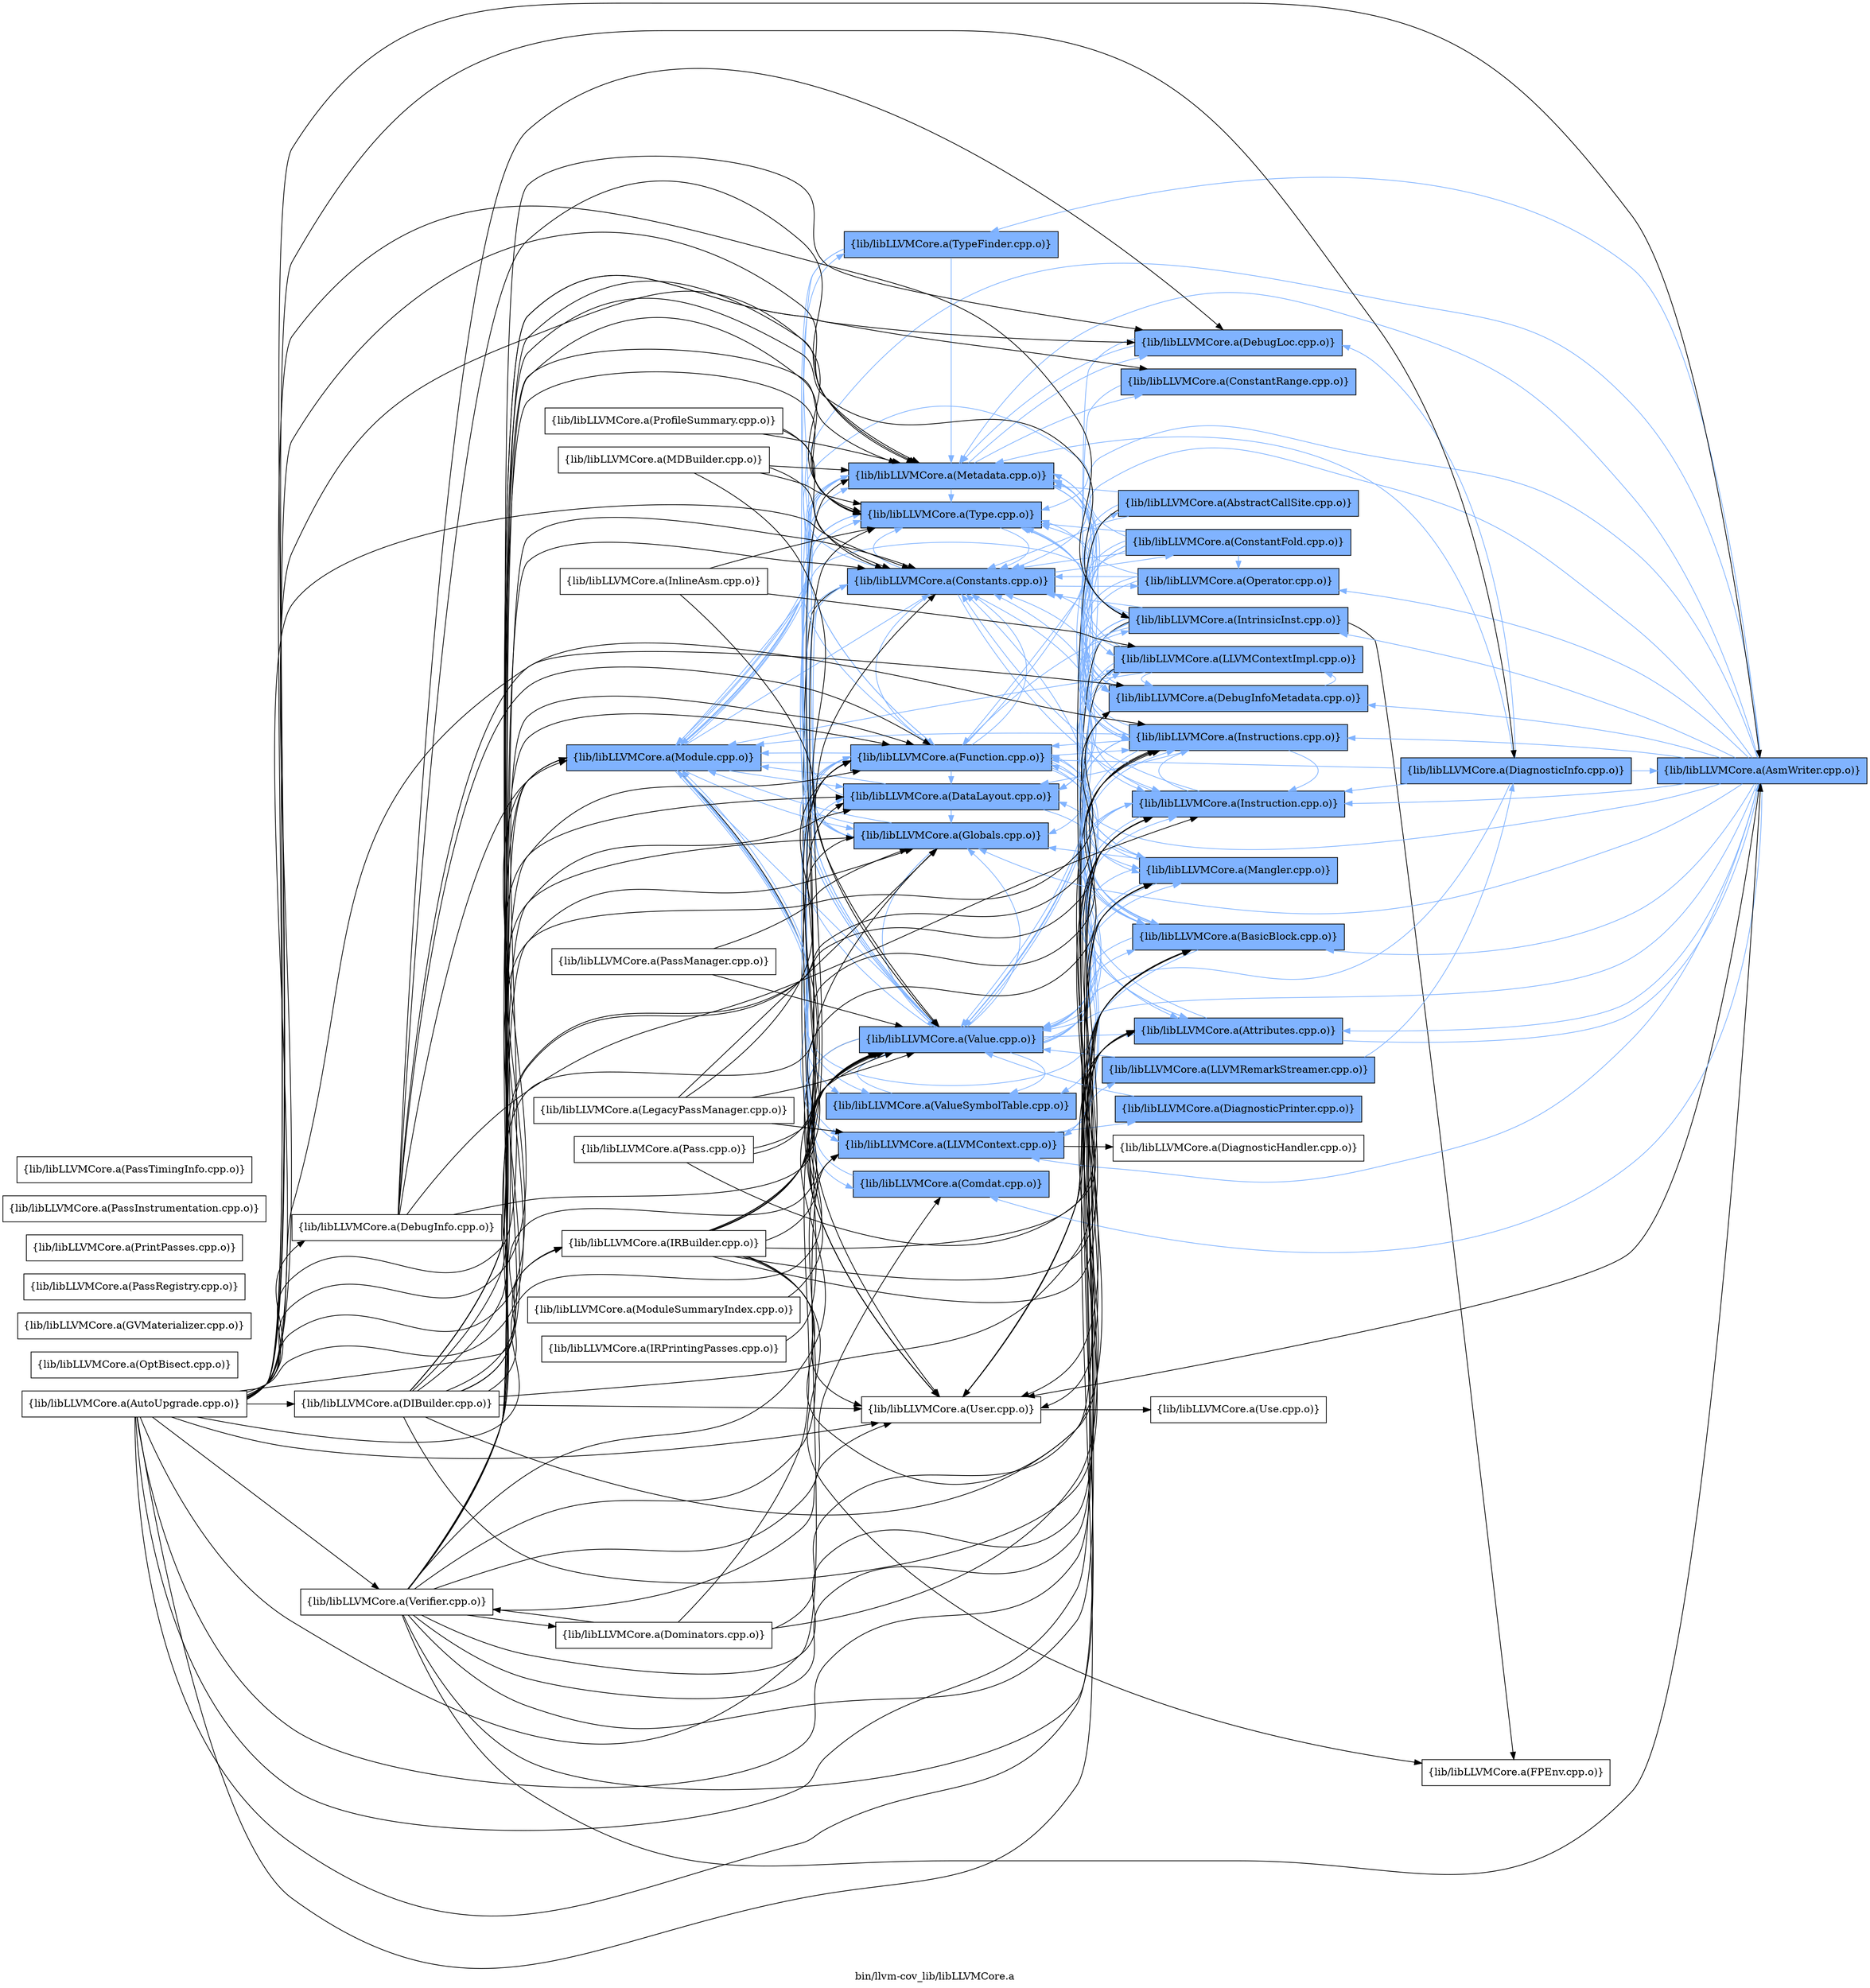digraph "bin/llvm-cov_lib/libLLVMCore.a" {
	label="bin/llvm-cov_lib/libLLVMCore.a";
	rankdir=LR;
	{ rank=same; Node0x55a7a48ea558;  }
	{ rank=same; Node0x55a7a48e69f8; Node0x55a7a48e7d08; Node0x55a7a48ecee8; Node0x55a7a48ee068; Node0x55a7a48e9fb8; Node0x55a7a48e8898; Node0x55a7a48e9d88; Node0x55a7a48e9608; Node0x55a7a48ed898; Node0x55a7a48ea198; Node0x55a7a48e9ab8; Node0x55a7a48ee1f8;  }
	{ rank=same; Node0x55a7a48e6818; Node0x55a7a48e9068; Node0x55a7a48e87f8; Node0x55a7a48ebf98; Node0x55a7a48eccb8; Node0x55a7a48e5b98; Node0x55a7a48e9838; Node0x55a7a48ed118; Node0x55a7a48ed7f8; Node0x55a7a48e88e8; Node0x55a7a48e8fc8; Node0x55a7a48e8208; Node0x55a7a48ea5a8; Node0x55a7a48e98d8; Node0x55a7a48ee608; Node0x55a7a48ee0b8; Node0x55a7a48ee7e8;  }
	{ rank=same; Node0x55a7a48ea558;  }
	{ rank=same; Node0x55a7a48e69f8; Node0x55a7a48e7d08; Node0x55a7a48ecee8; Node0x55a7a48ee068; Node0x55a7a48e9fb8; Node0x55a7a48e8898; Node0x55a7a48e9d88; Node0x55a7a48e9608; Node0x55a7a48ed898; Node0x55a7a48ea198; Node0x55a7a48e9ab8; Node0x55a7a48ee1f8;  }
	{ rank=same; Node0x55a7a48e6818; Node0x55a7a48e9068; Node0x55a7a48e87f8; Node0x55a7a48ebf98; Node0x55a7a48eccb8; Node0x55a7a48e5b98; Node0x55a7a48e9838; Node0x55a7a48ed118; Node0x55a7a48ed7f8; Node0x55a7a48e88e8; Node0x55a7a48e8fc8; Node0x55a7a48e8208; Node0x55a7a48ea5a8; Node0x55a7a48e98d8; Node0x55a7a48ee608; Node0x55a7a48ee0b8; Node0x55a7a48ee7e8;  }

	Node0x55a7a48ea558 [shape=record,shape=box,group=1,style=filled,fillcolor="0.600000 0.5 1",label="{lib/libLLVMCore.a(Module.cpp.o)}"];
	Node0x55a7a48ea558 -> Node0x55a7a48e69f8[color="0.600000 0.5 1"];
	Node0x55a7a48ea558 -> Node0x55a7a48e7d08[color="0.600000 0.5 1"];
	Node0x55a7a48ea558 -> Node0x55a7a48ecee8[color="0.600000 0.5 1"];
	Node0x55a7a48ea558 -> Node0x55a7a48ee068;
	Node0x55a7a48ea558 -> Node0x55a7a48e9fb8[color="0.600000 0.5 1"];
	Node0x55a7a48ea558 -> Node0x55a7a48e8898[color="0.600000 0.5 1"];
	Node0x55a7a48ea558 -> Node0x55a7a48e9d88[color="0.600000 0.5 1"];
	Node0x55a7a48ea558 -> Node0x55a7a48e9608[color="0.600000 0.5 1"];
	Node0x55a7a48ea558 -> Node0x55a7a48ed898[color="0.600000 0.5 1"];
	Node0x55a7a48ea558 -> Node0x55a7a48ea198[color="0.600000 0.5 1"];
	Node0x55a7a48ea558 -> Node0x55a7a48e9ab8[color="0.600000 0.5 1"];
	Node0x55a7a48ea558 -> Node0x55a7a48ee1f8[color="0.600000 0.5 1"];
	Node0x55a7a48e6818 [shape=record,shape=box,group=1,style=filled,fillcolor="0.600000 0.5 1",label="{lib/libLLVMCore.a(Mangler.cpp.o)}"];
	Node0x55a7a48e6818 -> Node0x55a7a48e69f8[color="0.600000 0.5 1"];
	Node0x55a7a48e6818 -> Node0x55a7a48e8898[color="0.600000 0.5 1"];
	Node0x55a7a48e6818 -> Node0x55a7a48ea558[color="0.600000 0.5 1"];
	Node0x55a7a48e6818 -> Node0x55a7a48e9d88[color="0.600000 0.5 1"];
	Node0x55a7a48e6818 -> Node0x55a7a48e9608[color="0.600000 0.5 1"];
	Node0x55a7a48e6818 -> Node0x55a7a48e8208[color="0.600000 0.5 1"];
	Node0x55a7a48e8898 [shape=record,shape=box,group=1,style=filled,fillcolor="0.600000 0.5 1",label="{lib/libLLVMCore.a(Value.cpp.o)}"];
	Node0x55a7a48e8898 -> Node0x55a7a48e6818[color="0.600000 0.5 1"];
	Node0x55a7a48e8898 -> Node0x55a7a48e69f8[color="0.600000 0.5 1"];
	Node0x55a7a48e8898 -> Node0x55a7a48e7d08[color="0.600000 0.5 1"];
	Node0x55a7a48e8898 -> Node0x55a7a48ecee8[color="0.600000 0.5 1"];
	Node0x55a7a48e8898 -> Node0x55a7a48ee068;
	Node0x55a7a48e8898 -> Node0x55a7a48e9fb8[color="0.600000 0.5 1"];
	Node0x55a7a48e8898 -> Node0x55a7a48e9068[color="0.600000 0.5 1"];
	Node0x55a7a48e8898 -> Node0x55a7a48ed7f8[color="0.600000 0.5 1"];
	Node0x55a7a48e8898 -> Node0x55a7a48e9d88[color="0.600000 0.5 1"];
	Node0x55a7a48e8898 -> Node0x55a7a48e9608[color="0.600000 0.5 1"];
	Node0x55a7a48e8898 -> Node0x55a7a48e8fc8[color="0.600000 0.5 1"];
	Node0x55a7a48e8898 -> Node0x55a7a48e87f8[color="0.600000 0.5 1"];
	Node0x55a7a48e8898 -> Node0x55a7a48e8208[color="0.600000 0.5 1"];
	Node0x55a7a48e8898 -> Node0x55a7a48ed898[color="0.600000 0.5 1"];
	Node0x55a7a48e8898 -> Node0x55a7a48ee1f8[color="0.600000 0.5 1"];
	Node0x55a7a48e9d88 [shape=record,shape=box,group=1,style=filled,fillcolor="0.600000 0.5 1",label="{lib/libLLVMCore.a(Globals.cpp.o)}"];
	Node0x55a7a48e9d88 -> Node0x55a7a48e7d08[color="0.600000 0.5 1"];
	Node0x55a7a48e9d88 -> Node0x55a7a48ecee8[color="0.600000 0.5 1"];
	Node0x55a7a48e9d88 -> Node0x55a7a48ee068;
	Node0x55a7a48e9d88 -> Node0x55a7a48e9fb8[color="0.600000 0.5 1"];
	Node0x55a7a48e9d88 -> Node0x55a7a48e8898[color="0.600000 0.5 1"];
	Node0x55a7a48e9d88 -> Node0x55a7a48ea558[color="0.600000 0.5 1"];
	Node0x55a7a48e9d88 -> Node0x55a7a48e9608[color="0.600000 0.5 1"];
	Node0x55a7a48e69f8 [shape=record,shape=box,group=1,style=filled,fillcolor="0.600000 0.5 1",label="{lib/libLLVMCore.a(DataLayout.cpp.o)}"];
	Node0x55a7a48e69f8 -> Node0x55a7a48e6818[color="0.600000 0.5 1"];
	Node0x55a7a48e69f8 -> Node0x55a7a48e7d08[color="0.600000 0.5 1"];
	Node0x55a7a48e69f8 -> Node0x55a7a48ea558[color="0.600000 0.5 1"];
	Node0x55a7a48e69f8 -> Node0x55a7a48e9d88[color="0.600000 0.5 1"];
	Node0x55a7a48e9608 [shape=record,shape=box,group=1,style=filled,fillcolor="0.600000 0.5 1",label="{lib/libLLVMCore.a(Function.cpp.o)}"];
	Node0x55a7a48e9608 -> Node0x55a7a48e6818[color="0.600000 0.5 1"];
	Node0x55a7a48e9608 -> Node0x55a7a48e69f8[color="0.600000 0.5 1"];
	Node0x55a7a48e9608 -> Node0x55a7a48e7d08[color="0.600000 0.5 1"];
	Node0x55a7a48e9608 -> Node0x55a7a48ecee8[color="0.600000 0.5 1"];
	Node0x55a7a48e9608 -> Node0x55a7a48ee068;
	Node0x55a7a48e9608 -> Node0x55a7a48ea5a8[color="0.600000 0.5 1"];
	Node0x55a7a48e9608 -> Node0x55a7a48e9fb8[color="0.600000 0.5 1"];
	Node0x55a7a48e9608 -> Node0x55a7a48e9068[color="0.600000 0.5 1"];
	Node0x55a7a48e9608 -> Node0x55a7a48e8898[color="0.600000 0.5 1"];
	Node0x55a7a48e9608 -> Node0x55a7a48ea558[color="0.600000 0.5 1"];
	Node0x55a7a48e9608 -> Node0x55a7a48e8fc8[color="0.600000 0.5 1"];
	Node0x55a7a48e9608 -> Node0x55a7a48e8208[color="0.600000 0.5 1"];
	Node0x55a7a48e9608 -> Node0x55a7a48ed898[color="0.600000 0.5 1"];
	Node0x55a7a48e9608 -> Node0x55a7a48ee1f8[color="0.600000 0.5 1"];
	Node0x55a7a48e9608 -> Node0x55a7a48e98d8[color="0.600000 0.5 1"];
	Node0x55a7a48e8208 [shape=record,shape=box,group=1,style=filled,fillcolor="0.600000 0.5 1",label="{lib/libLLVMCore.a(Attributes.cpp.o)}"];
	Node0x55a7a48e8208 -> Node0x55a7a48e9608[color="0.600000 0.5 1"];
	Node0x55a7a48e8208 -> Node0x55a7a48ed1b8[color="0.600000 0.5 1"];
	Node0x55a7a48e7d08 [shape=record,shape=box,group=1,style=filled,fillcolor="0.600000 0.5 1",label="{lib/libLLVMCore.a(Type.cpp.o)}"];
	Node0x55a7a48e7d08 -> Node0x55a7a48ecee8[color="0.600000 0.5 1"];
	Node0x55a7a48ecee8 [shape=record,shape=box,group=1,style=filled,fillcolor="0.600000 0.5 1",label="{lib/libLLVMCore.a(Constants.cpp.o)}"];
	Node0x55a7a48ecee8 -> Node0x55a7a48e7d08[color="0.600000 0.5 1"];
	Node0x55a7a48ecee8 -> Node0x55a7a48ee068;
	Node0x55a7a48ecee8 -> Node0x55a7a48e9068[color="0.600000 0.5 1"];
	Node0x55a7a48ecee8 -> Node0x55a7a48e8898[color="0.600000 0.5 1"];
	Node0x55a7a48ecee8 -> Node0x55a7a48e9d88[color="0.600000 0.5 1"];
	Node0x55a7a48ecee8 -> Node0x55a7a48e9608[color="0.600000 0.5 1"];
	Node0x55a7a48ecee8 -> Node0x55a7a48e87f8[color="0.600000 0.5 1"];
	Node0x55a7a48ecee8 -> Node0x55a7a48ebf98[color="0.600000 0.5 1"];
	Node0x55a7a48ecee8 -> Node0x55a7a48eccb8[color="0.600000 0.5 1"];
	Node0x55a7a48ee068 [shape=record,shape=box,group=0,label="{lib/libLLVMCore.a(User.cpp.o)}"];
	Node0x55a7a48ee068 -> Node0x55a7a48e5b98;
	Node0x55a7a48e9068 [shape=record,shape=box,group=1,style=filled,fillcolor="0.600000 0.5 1",label="{lib/libLLVMCore.a(Instructions.cpp.o)}"];
	Node0x55a7a48e9068 -> Node0x55a7a48e6818[color="0.600000 0.5 1"];
	Node0x55a7a48e9068 -> Node0x55a7a48e69f8[color="0.600000 0.5 1"];
	Node0x55a7a48e9068 -> Node0x55a7a48e7d08[color="0.600000 0.5 1"];
	Node0x55a7a48e9068 -> Node0x55a7a48ecee8[color="0.600000 0.5 1"];
	Node0x55a7a48e9068 -> Node0x55a7a48ee068;
	Node0x55a7a48e9068 -> Node0x55a7a48e9fb8[color="0.600000 0.5 1"];
	Node0x55a7a48e9068 -> Node0x55a7a48e8898[color="0.600000 0.5 1"];
	Node0x55a7a48e9068 -> Node0x55a7a48ed7f8[color="0.600000 0.5 1"];
	Node0x55a7a48e9068 -> Node0x55a7a48ea558[color="0.600000 0.5 1"];
	Node0x55a7a48e9068 -> Node0x55a7a48e9608[color="0.600000 0.5 1"];
	Node0x55a7a48e9068 -> Node0x55a7a48e8fc8[color="0.600000 0.5 1"];
	Node0x55a7a48e9068 -> Node0x55a7a48e87f8[color="0.600000 0.5 1"];
	Node0x55a7a48e9068 -> Node0x55a7a48e8208[color="0.600000 0.5 1"];
	Node0x55a7a48e87f8 [shape=record,shape=box,group=1,style=filled,fillcolor="0.600000 0.5 1",label="{lib/libLLVMCore.a(Instruction.cpp.o)}"];
	Node0x55a7a48e87f8 -> Node0x55a7a48ecee8[color="0.600000 0.5 1"];
	Node0x55a7a48e87f8 -> Node0x55a7a48ee068;
	Node0x55a7a48e87f8 -> Node0x55a7a48e9fb8[color="0.600000 0.5 1"];
	Node0x55a7a48e87f8 -> Node0x55a7a48e9068[color="0.600000 0.5 1"];
	Node0x55a7a48e87f8 -> Node0x55a7a48e8898[color="0.600000 0.5 1"];
	Node0x55a7a48e87f8 -> Node0x55a7a48e8fc8[color="0.600000 0.5 1"];
	Node0x55a7a48e87f8 -> Node0x55a7a48e8208[color="0.600000 0.5 1"];
	Node0x55a7a48ebf98 [shape=record,shape=box,group=1,style=filled,fillcolor="0.600000 0.5 1",label="{lib/libLLVMCore.a(Operator.cpp.o)}"];
	Node0x55a7a48ebf98 -> Node0x55a7a48e6818[color="0.600000 0.5 1"];
	Node0x55a7a48ebf98 -> Node0x55a7a48e69f8[color="0.600000 0.5 1"];
	Node0x55a7a48ebf98 -> Node0x55a7a48e7d08[color="0.600000 0.5 1"];
	Node0x55a7a48ebf98 -> Node0x55a7a48ecee8[color="0.600000 0.5 1"];
	Node0x55a7a48eccb8 [shape=record,shape=box,group=1,style=filled,fillcolor="0.600000 0.5 1",label="{lib/libLLVMCore.a(ConstantFold.cpp.o)}"];
	Node0x55a7a48eccb8 -> Node0x55a7a48e7d08[color="0.600000 0.5 1"];
	Node0x55a7a48eccb8 -> Node0x55a7a48ecee8[color="0.600000 0.5 1"];
	Node0x55a7a48eccb8 -> Node0x55a7a48e9068[color="0.600000 0.5 1"];
	Node0x55a7a48eccb8 -> Node0x55a7a48e8898[color="0.600000 0.5 1"];
	Node0x55a7a48eccb8 -> Node0x55a7a48ea558[color="0.600000 0.5 1"];
	Node0x55a7a48eccb8 -> Node0x55a7a48e9d88[color="0.600000 0.5 1"];
	Node0x55a7a48eccb8 -> Node0x55a7a48e9608[color="0.600000 0.5 1"];
	Node0x55a7a48eccb8 -> Node0x55a7a48ebf98[color="0.600000 0.5 1"];
	Node0x55a7a48e5b98 [shape=record,shape=box,group=0,label="{lib/libLLVMCore.a(Use.cpp.o)}"];
	Node0x55a7a48ea5a8 [shape=record,shape=box,group=1,style=filled,fillcolor="0.600000 0.5 1",label="{lib/libLLVMCore.a(IntrinsicInst.cpp.o)}"];
	Node0x55a7a48ea5a8 -> Node0x55a7a48e6818[color="0.600000 0.5 1"];
	Node0x55a7a48ea5a8 -> Node0x55a7a48e69f8[color="0.600000 0.5 1"];
	Node0x55a7a48ea5a8 -> Node0x55a7a48e7d08[color="0.600000 0.5 1"];
	Node0x55a7a48ea5a8 -> Node0x55a7a48ecee8[color="0.600000 0.5 1"];
	Node0x55a7a48ea5a8 -> Node0x55a7a48ee068;
	Node0x55a7a48ea5a8 -> Node0x55a7a48e9fb8[color="0.600000 0.5 1"];
	Node0x55a7a48ea5a8 -> Node0x55a7a48e9068[color="0.600000 0.5 1"];
	Node0x55a7a48ea5a8 -> Node0x55a7a48e8898[color="0.600000 0.5 1"];
	Node0x55a7a48ea5a8 -> Node0x55a7a48ed118[color="0.600000 0.5 1"];
	Node0x55a7a48ea5a8 -> Node0x55a7a48ea558[color="0.600000 0.5 1"];
	Node0x55a7a48ea5a8 -> Node0x55a7a48e8fc8[color="0.600000 0.5 1"];
	Node0x55a7a48ea5a8 -> Node0x55a7a48e87f8[color="0.600000 0.5 1"];
	Node0x55a7a48ea5a8 -> Node0x55a7a48ec0d8;
	Node0x55a7a48e9fb8 [shape=record,shape=box,group=1,style=filled,fillcolor="0.600000 0.5 1",label="{lib/libLLVMCore.a(Metadata.cpp.o)}"];
	Node0x55a7a48e9fb8 -> Node0x55a7a48e7d08[color="0.600000 0.5 1"];
	Node0x55a7a48e9fb8 -> Node0x55a7a48ecee8[color="0.600000 0.5 1"];
	Node0x55a7a48e9fb8 -> Node0x55a7a48e9838[color="0.600000 0.5 1"];
	Node0x55a7a48e9fb8 -> Node0x55a7a48e8898[color="0.600000 0.5 1"];
	Node0x55a7a48e9fb8 -> Node0x55a7a48ed118[color="0.600000 0.5 1"];
	Node0x55a7a48e9fb8 -> Node0x55a7a48ed7f8[color="0.600000 0.5 1"];
	Node0x55a7a48e9fb8 -> Node0x55a7a48ea558[color="0.600000 0.5 1"];
	Node0x55a7a48e9fb8 -> Node0x55a7a48ed898[color="0.600000 0.5 1"];
	Node0x55a7a48e9fb8 -> Node0x55a7a48e88e8[color="0.600000 0.5 1"];
	Node0x55a7a48ed118 [shape=record,shape=box,group=1,style=filled,fillcolor="0.600000 0.5 1",label="{lib/libLLVMCore.a(DebugInfoMetadata.cpp.o)}"];
	Node0x55a7a48ed118 -> Node0x55a7a48e7d08[color="0.600000 0.5 1"];
	Node0x55a7a48ed118 -> Node0x55a7a48ecee8[color="0.600000 0.5 1"];
	Node0x55a7a48ed118 -> Node0x55a7a48e9fb8[color="0.600000 0.5 1"];
	Node0x55a7a48ed118 -> Node0x55a7a48ed7f8[color="0.600000 0.5 1"];
	Node0x55a7a48ed118 -> Node0x55a7a48ed898[color="0.600000 0.5 1"];
	Node0x55a7a48e8fc8 [shape=record,shape=box,group=1,style=filled,fillcolor="0.600000 0.5 1",label="{lib/libLLVMCore.a(BasicBlock.cpp.o)}"];
	Node0x55a7a48e8fc8 -> Node0x55a7a48e7d08[color="0.600000 0.5 1"];
	Node0x55a7a48e8fc8 -> Node0x55a7a48ecee8[color="0.600000 0.5 1"];
	Node0x55a7a48e8fc8 -> Node0x55a7a48ee068;
	Node0x55a7a48e8fc8 -> Node0x55a7a48e9fb8[color="0.600000 0.5 1"];
	Node0x55a7a48e8fc8 -> Node0x55a7a48e8898[color="0.600000 0.5 1"];
	Node0x55a7a48e8fc8 -> Node0x55a7a48e87f8[color="0.600000 0.5 1"];
	Node0x55a7a48e8fc8 -> Node0x55a7a48ee1f8[color="0.600000 0.5 1"];
	Node0x55a7a48ec0d8 [shape=record,shape=box,group=0,label="{lib/libLLVMCore.a(FPEnv.cpp.o)}"];
	Node0x55a7a48e9838 [shape=record,shape=box,group=1,style=filled,fillcolor="0.600000 0.5 1",label="{lib/libLLVMCore.a(ConstantRange.cpp.o)}"];
	Node0x55a7a48e9838 -> Node0x55a7a48e9068[color="0.600000 0.5 1"];
	Node0x55a7a48ed7f8 [shape=record,shape=box,group=1,style=filled,fillcolor="0.600000 0.5 1",label="{lib/libLLVMCore.a(LLVMContextImpl.cpp.o)}"];
	Node0x55a7a48ed7f8 -> Node0x55a7a48ecee8[color="0.600000 0.5 1"];
	Node0x55a7a48ed7f8 -> Node0x55a7a48ee068;
	Node0x55a7a48ed7f8 -> Node0x55a7a48e9fb8[color="0.600000 0.5 1"];
	Node0x55a7a48ed7f8 -> Node0x55a7a48e8898[color="0.600000 0.5 1"];
	Node0x55a7a48ed7f8 -> Node0x55a7a48ed118[color="0.600000 0.5 1"];
	Node0x55a7a48ed7f8 -> Node0x55a7a48ea558[color="0.600000 0.5 1"];
	Node0x55a7a48ed898 [shape=record,shape=box,group=1,style=filled,fillcolor="0.600000 0.5 1",label="{lib/libLLVMCore.a(LLVMContext.cpp.o)}"];
	Node0x55a7a48ed898 -> Node0x55a7a48ed7f8[color="0.600000 0.5 1"];
	Node0x55a7a48ed898 -> Node0x55a7a48ee608;
	Node0x55a7a48ed898 -> Node0x55a7a48ee0b8[color="0.600000 0.5 1"];
	Node0x55a7a48ed898 -> Node0x55a7a48ee7e8[color="0.600000 0.5 1"];
	Node0x55a7a48e88e8 [shape=record,shape=box,group=1,style=filled,fillcolor="0.600000 0.5 1",label="{lib/libLLVMCore.a(DebugLoc.cpp.o)}"];
	Node0x55a7a48e88e8 -> Node0x55a7a48e9fb8[color="0.600000 0.5 1"];
	Node0x55a7a48e88e8 -> Node0x55a7a48ed118[color="0.600000 0.5 1"];
	Node0x55a7a48ee1f8 [shape=record,shape=box,group=1,style=filled,fillcolor="0.600000 0.5 1",label="{lib/libLLVMCore.a(ValueSymbolTable.cpp.o)}"];
	Node0x55a7a48ee1f8 -> Node0x55a7a48e8898[color="0.600000 0.5 1"];
	Node0x55a7a48e81b8 [shape=record,shape=box,group=0,label="{lib/libLLVMCore.a(DebugInfo.cpp.o)}"];
	Node0x55a7a48e81b8 -> Node0x55a7a48e9fb8;
	Node0x55a7a48e81b8 -> Node0x55a7a48e8898;
	Node0x55a7a48e81b8 -> Node0x55a7a48ed118;
	Node0x55a7a48e81b8 -> Node0x55a7a48ea558;
	Node0x55a7a48e81b8 -> Node0x55a7a48e9608;
	Node0x55a7a48e81b8 -> Node0x55a7a48e87f8;
	Node0x55a7a48e81b8 -> Node0x55a7a48e88e8;
	Node0x55a7a48edfc8 [shape=record,shape=box,group=0,label="{lib/libLLVMCore.a(OptBisect.cpp.o)}"];
	Node0x55a7a48ee608 [shape=record,shape=box,group=0,label="{lib/libLLVMCore.a(DiagnosticHandler.cpp.o)}"];
	Node0x55a7a48ea198 [shape=record,shape=box,group=1,style=filled,fillcolor="0.600000 0.5 1",label="{lib/libLLVMCore.a(Comdat.cpp.o)}"];
	Node0x55a7a48ea198 -> Node0x55a7a48ea558[color="0.600000 0.5 1"];
	Node0x55a7a48e9ab8 [shape=record,shape=box,group=1,style=filled,fillcolor="0.600000 0.5 1",label="{lib/libLLVMCore.a(TypeFinder.cpp.o)}"];
	Node0x55a7a48e9ab8 -> Node0x55a7a48e9fb8[color="0.600000 0.5 1"];
	Node0x55a7a48e9ab8 -> Node0x55a7a48e9d88[color="0.600000 0.5 1"];
	Node0x55a7a48e9ab8 -> Node0x55a7a48e9608[color="0.600000 0.5 1"];
	Node0x55a7a48e98d8 [shape=record,shape=box,group=1,style=filled,fillcolor="0.600000 0.5 1",label="{lib/libLLVMCore.a(AbstractCallSite.cpp.o)}"];
	Node0x55a7a48e98d8 -> Node0x55a7a48ecee8[color="0.600000 0.5 1"];
	Node0x55a7a48e98d8 -> Node0x55a7a48ee068;
	Node0x55a7a48e98d8 -> Node0x55a7a48e9fb8[color="0.600000 0.5 1"];
	Node0x55a7a48e98d8 -> Node0x55a7a48e9068[color="0.600000 0.5 1"];
	Node0x55a7a48ed1b8 [shape=record,shape=box,group=1,style=filled,fillcolor="0.600000 0.5 1",label="{lib/libLLVMCore.a(AsmWriter.cpp.o)}"];
	Node0x55a7a48ed1b8 -> Node0x55a7a48e7d08[color="0.600000 0.5 1"];
	Node0x55a7a48ed1b8 -> Node0x55a7a48ecee8[color="0.600000 0.5 1"];
	Node0x55a7a48ed1b8 -> Node0x55a7a48ee068;
	Node0x55a7a48ed1b8 -> Node0x55a7a48ea5a8[color="0.600000 0.5 1"];
	Node0x55a7a48ed1b8 -> Node0x55a7a48e9fb8[color="0.600000 0.5 1"];
	Node0x55a7a48ed1b8 -> Node0x55a7a48e9068[color="0.600000 0.5 1"];
	Node0x55a7a48ed1b8 -> Node0x55a7a48e8898[color="0.600000 0.5 1"];
	Node0x55a7a48ed1b8 -> Node0x55a7a48ed118[color="0.600000 0.5 1"];
	Node0x55a7a48ed1b8 -> Node0x55a7a48ea558[color="0.600000 0.5 1"];
	Node0x55a7a48ed1b8 -> Node0x55a7a48e9d88[color="0.600000 0.5 1"];
	Node0x55a7a48ed1b8 -> Node0x55a7a48e9608[color="0.600000 0.5 1"];
	Node0x55a7a48ed1b8 -> Node0x55a7a48e8fc8[color="0.600000 0.5 1"];
	Node0x55a7a48ed1b8 -> Node0x55a7a48e87f8[color="0.600000 0.5 1"];
	Node0x55a7a48ed1b8 -> Node0x55a7a48e8208[color="0.600000 0.5 1"];
	Node0x55a7a48ed1b8 -> Node0x55a7a48ed898[color="0.600000 0.5 1"];
	Node0x55a7a48ed1b8 -> Node0x55a7a48ea198[color="0.600000 0.5 1"];
	Node0x55a7a48ed1b8 -> Node0x55a7a48e9ab8[color="0.600000 0.5 1"];
	Node0x55a7a48ed1b8 -> Node0x55a7a48ebf98[color="0.600000 0.5 1"];
	Node0x55a7a48ee0b8 [shape=record,shape=box,group=1,style=filled,fillcolor="0.600000 0.5 1",label="{lib/libLLVMCore.a(DiagnosticPrinter.cpp.o)}"];
	Node0x55a7a48ee0b8 -> Node0x55a7a48e8898[color="0.600000 0.5 1"];
	Node0x55a7a48ee7e8 [shape=record,shape=box,group=1,style=filled,fillcolor="0.600000 0.5 1",label="{lib/libLLVMCore.a(LLVMRemarkStreamer.cpp.o)}"];
	Node0x55a7a48ee7e8 -> Node0x55a7a48e8898[color="0.600000 0.5 1"];
	Node0x55a7a48ee7e8 -> Node0x55a7a48eefb8[color="0.600000 0.5 1"];
	Node0x55a7a48eefb8 [shape=record,shape=box,group=1,style=filled,fillcolor="0.600000 0.5 1",label="{lib/libLLVMCore.a(DiagnosticInfo.cpp.o)}"];
	Node0x55a7a48eefb8 -> Node0x55a7a48e9fb8[color="0.600000 0.5 1"];
	Node0x55a7a48eefb8 -> Node0x55a7a48e8898[color="0.600000 0.5 1"];
	Node0x55a7a48eefb8 -> Node0x55a7a48e9608[color="0.600000 0.5 1"];
	Node0x55a7a48eefb8 -> Node0x55a7a48e87f8[color="0.600000 0.5 1"];
	Node0x55a7a48eefb8 -> Node0x55a7a48ed1b8[color="0.600000 0.5 1"];
	Node0x55a7a48eefb8 -> Node0x55a7a48e88e8[color="0.600000 0.5 1"];
	Node0x55a7a48ec6c8 [shape=record,shape=box,group=0,label="{lib/libLLVMCore.a(ModuleSummaryIndex.cpp.o)}"];
	Node0x55a7a48ec6c8 -> Node0x55a7a48e8898;
	Node0x55a7a48e96a8 [shape=record,shape=box,group=0,label="{lib/libLLVMCore.a(MDBuilder.cpp.o)}"];
	Node0x55a7a48e96a8 -> Node0x55a7a48e7d08;
	Node0x55a7a48e96a8 -> Node0x55a7a48ecee8;
	Node0x55a7a48e96a8 -> Node0x55a7a48e9fb8;
	Node0x55a7a48e96a8 -> Node0x55a7a48e8898;
	Node0x55a7a48e87a8 [shape=record,shape=box,group=0,label="{lib/libLLVMCore.a(ProfileSummary.cpp.o)}"];
	Node0x55a7a48e87a8 -> Node0x55a7a48e7d08;
	Node0x55a7a48e87a8 -> Node0x55a7a48ecee8;
	Node0x55a7a48e87a8 -> Node0x55a7a48e9fb8;
	Node0x55a7a48e8f28 [shape=record,shape=box,group=0,label="{lib/libLLVMCore.a(DIBuilder.cpp.o)}"];
	Node0x55a7a48e8f28 -> Node0x55a7a48e7d08;
	Node0x55a7a48e8f28 -> Node0x55a7a48ecee8;
	Node0x55a7a48e8f28 -> Node0x55a7a48ee068;
	Node0x55a7a48e8f28 -> Node0x55a7a48e9fb8;
	Node0x55a7a48e8f28 -> Node0x55a7a48e9068;
	Node0x55a7a48e8f28 -> Node0x55a7a48e8898;
	Node0x55a7a48e8f28 -> Node0x55a7a48ed118;
	Node0x55a7a48e8f28 -> Node0x55a7a48ea558;
	Node0x55a7a48e8f28 -> Node0x55a7a48e9608;
	Node0x55a7a48e8f28 -> Node0x55a7a48e8fc8;
	Node0x55a7a48e8f28 -> Node0x55a7a48e87f8;
	Node0x55a7a48e8f28 -> Node0x55a7a48e8208;
	Node0x55a7a48e8f28 -> Node0x55a7a48e88e8;
	Node0x55a7a48e8f28 -> Node0x55a7a48e8848;
	Node0x55a7a48e8848 [shape=record,shape=box,group=0,label="{lib/libLLVMCore.a(IRBuilder.cpp.o)}"];
	Node0x55a7a48e8848 -> Node0x55a7a48e6818;
	Node0x55a7a48e8848 -> Node0x55a7a48e69f8;
	Node0x55a7a48e8848 -> Node0x55a7a48e7d08;
	Node0x55a7a48e8848 -> Node0x55a7a48ecee8;
	Node0x55a7a48e8848 -> Node0x55a7a48ee068;
	Node0x55a7a48e8848 -> Node0x55a7a48e9fb8;
	Node0x55a7a48e8848 -> Node0x55a7a48e9068;
	Node0x55a7a48e8848 -> Node0x55a7a48e8898;
	Node0x55a7a48e8848 -> Node0x55a7a48e9d88;
	Node0x55a7a48e8848 -> Node0x55a7a48e9608;
	Node0x55a7a48e8848 -> Node0x55a7a48e8fc8;
	Node0x55a7a48e8848 -> Node0x55a7a48e87f8;
	Node0x55a7a48e8848 -> Node0x55a7a48e8208;
	Node0x55a7a48e8848 -> Node0x55a7a48ec0d8;
	Node0x55a7a48e5c38 [shape=record,shape=box,group=0,label="{lib/libLLVMCore.a(AutoUpgrade.cpp.o)}"];
	Node0x55a7a48e5c38 -> Node0x55a7a48e6818;
	Node0x55a7a48e5c38 -> Node0x55a7a48e69f8;
	Node0x55a7a48e5c38 -> Node0x55a7a48e7d08;
	Node0x55a7a48e5c38 -> Node0x55a7a48ecee8;
	Node0x55a7a48e5c38 -> Node0x55a7a48ee068;
	Node0x55a7a48e5c38 -> Node0x55a7a48ea5a8;
	Node0x55a7a48e5c38 -> Node0x55a7a48e9fb8;
	Node0x55a7a48e5c38 -> Node0x55a7a48e9068;
	Node0x55a7a48e5c38 -> Node0x55a7a48e8898;
	Node0x55a7a48e5c38 -> Node0x55a7a48e81b8;
	Node0x55a7a48e5c38 -> Node0x55a7a48ea558;
	Node0x55a7a48e5c38 -> Node0x55a7a48e9d88;
	Node0x55a7a48e5c38 -> Node0x55a7a48e9608;
	Node0x55a7a48e5c38 -> Node0x55a7a48e8fc8;
	Node0x55a7a48e5c38 -> Node0x55a7a48e87f8;
	Node0x55a7a48e5c38 -> Node0x55a7a48e8208;
	Node0x55a7a48e5c38 -> Node0x55a7a48ed1b8;
	Node0x55a7a48e5c38 -> Node0x55a7a48ed898;
	Node0x55a7a48e5c38 -> Node0x55a7a48eefb8;
	Node0x55a7a48e5c38 -> Node0x55a7a48e8f28;
	Node0x55a7a48e5c38 -> Node0x55a7a48e8848;
	Node0x55a7a48e5c38 -> Node0x55a7a48e7d58;
	Node0x55a7a48e7d58 [shape=record,shape=box,group=0,label="{lib/libLLVMCore.a(Verifier.cpp.o)}"];
	Node0x55a7a48e7d58 -> Node0x55a7a48e6818;
	Node0x55a7a48e7d58 -> Node0x55a7a48e69f8;
	Node0x55a7a48e7d58 -> Node0x55a7a48e7d08;
	Node0x55a7a48e7d58 -> Node0x55a7a48ecee8;
	Node0x55a7a48e7d58 -> Node0x55a7a48ee068;
	Node0x55a7a48e7d58 -> Node0x55a7a48ea5a8;
	Node0x55a7a48e7d58 -> Node0x55a7a48e9fb8;
	Node0x55a7a48e7d58 -> Node0x55a7a48e9838;
	Node0x55a7a48e7d58 -> Node0x55a7a48e9068;
	Node0x55a7a48e7d58 -> Node0x55a7a48e8898;
	Node0x55a7a48e7d58 -> Node0x55a7a48ed118;
	Node0x55a7a48e7d58 -> Node0x55a7a48ea558;
	Node0x55a7a48e7d58 -> Node0x55a7a48e9d88;
	Node0x55a7a48e7d58 -> Node0x55a7a48e9608;
	Node0x55a7a48e7d58 -> Node0x55a7a48e8fc8;
	Node0x55a7a48e7d58 -> Node0x55a7a48e87f8;
	Node0x55a7a48e7d58 -> Node0x55a7a48e8208;
	Node0x55a7a48e7d58 -> Node0x55a7a48ed1b8;
	Node0x55a7a48e7d58 -> Node0x55a7a48ed898;
	Node0x55a7a48e7d58 -> Node0x55a7a48e88e8;
	Node0x55a7a48e7d58 -> Node0x55a7a48ea198;
	Node0x55a7a48e7d58 -> Node0x55a7a48eb728;
	Node0x55a7a48eaaa8 [shape=record,shape=box,group=0,label="{lib/libLLVMCore.a(GVMaterializer.cpp.o)}"];
	Node0x55a7a48ec628 [shape=record,shape=box,group=0,label="{lib/libLLVMCore.a(InlineAsm.cpp.o)}"];
	Node0x55a7a48ec628 -> Node0x55a7a48e7d08;
	Node0x55a7a48ec628 -> Node0x55a7a48e8898;
	Node0x55a7a48ec628 -> Node0x55a7a48ed7f8;
	Node0x55a7a48eb728 [shape=record,shape=box,group=0,label="{lib/libLLVMCore.a(Dominators.cpp.o)}"];
	Node0x55a7a48eb728 -> Node0x55a7a48e8898;
	Node0x55a7a48eb728 -> Node0x55a7a48e8fc8;
	Node0x55a7a48eb728 -> Node0x55a7a48e87f8;
	Node0x55a7a48eb728 -> Node0x55a7a48e7d58;
	Node0x55a7a48e6bd8 [shape=record,shape=box,group=0,label="{lib/libLLVMCore.a(PassRegistry.cpp.o)}"];
	Node0x55a7a48e8c58 [shape=record,shape=box,group=0,label="{lib/libLLVMCore.a(Pass.cpp.o)}"];
	Node0x55a7a48e8c58 -> Node0x55a7a48e8898;
	Node0x55a7a48e8c58 -> Node0x55a7a48e9608;
	Node0x55a7a48e8c58 -> Node0x55a7a48e8208;
	Node0x55a7a48e8e88 [shape=record,shape=box,group=0,label="{lib/libLLVMCore.a(IRPrintingPasses.cpp.o)}"];
	Node0x55a7a48e8e88 -> Node0x55a7a48e8898;
	Node0x55a7a48e8708 [shape=record,shape=box,group=0,label="{lib/libLLVMCore.a(PrintPasses.cpp.o)}"];
	Node0x55a7a48ea0a8 [shape=record,shape=box,group=0,label="{lib/libLLVMCore.a(PassManager.cpp.o)}"];
	Node0x55a7a48ea0a8 -> Node0x55a7a48e8898;
	Node0x55a7a48ea0a8 -> Node0x55a7a48e9d88;
	Node0x55a7a48ea0f8 [shape=record,shape=box,group=0,label="{lib/libLLVMCore.a(PassInstrumentation.cpp.o)}"];
	Node0x55a7a48eb8b8 [shape=record,shape=box,group=0,label="{lib/libLLVMCore.a(LegacyPassManager.cpp.o)}"];
	Node0x55a7a48eb8b8 -> Node0x55a7a48e8898;
	Node0x55a7a48eb8b8 -> Node0x55a7a48e9d88;
	Node0x55a7a48eb8b8 -> Node0x55a7a48e9608;
	Node0x55a7a48eb8b8 -> Node0x55a7a48ed898;
	Node0x55a7a48eab98 [shape=record,shape=box,group=0,label="{lib/libLLVMCore.a(PassTimingInfo.cpp.o)}"];
}
